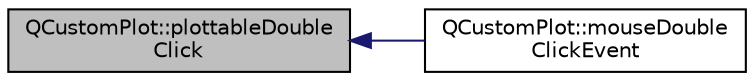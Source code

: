 digraph "QCustomPlot::plottableDoubleClick"
{
  edge [fontname="Helvetica",fontsize="10",labelfontname="Helvetica",labelfontsize="10"];
  node [fontname="Helvetica",fontsize="10",shape=record];
  rankdir="LR";
  Node710 [label="QCustomPlot::plottableDouble\lClick",height=0.2,width=0.4,color="black", fillcolor="grey75", style="filled", fontcolor="black"];
  Node710 -> Node711 [dir="back",color="midnightblue",fontsize="10",style="solid",fontname="Helvetica"];
  Node711 [label="QCustomPlot::mouseDouble\lClickEvent",height=0.2,width=0.4,color="black", fillcolor="white", style="filled",URL="$class_q_custom_plot.html#a344075e6e80ed6d575c79b81694abb8a"];
}
